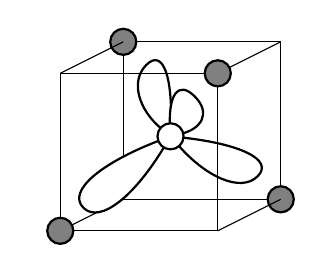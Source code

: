 \begingroup
\usetikzlibrary{patterns}
\tikzset{
  orbital/.style={
      fill=white,draw=black,thick,
  },
  neighbor/.style={
      fill=gray,draw=black,thick,
  },
}
\begin{tikzpicture}
\newlength\scale
\setlength\scale{1cm}
\begin{scope}[x={(1\scale,0\scale)},y={(0.4\scale,0.2\scale)},z={(0\scale,1\scale)}]
\draw (-1,+1,-1) -- (+1,+1,-1) -- (+1,+1,+1) -- (-1,+1,+1) -- cycle;
\node[circle,neighbor] at (+1.0,+1.0,-1.0) {};
\node[circle,neighbor] at (-1.0,+1.0,+1.0) {};
\draw (-1,+1,-1) -- (-1,-1,-1);
\draw (+1,+1,-1) -- (+1,-1,-1);
\draw (-1,+1,+1) -- (-1,-1,+1);
\draw (+1,+1,+1) -- (+1,-1,+1);
\node (A) at (0,0,0) {};
\begin{scope}[x={(0.707\scale,-0.707\scale)},y={(0.4\scale,0.2\scale)},z={(0.707\scale,0.707\scale)}]
\draw[orbital] (A) .. controls (+0.6,+0.6,-0.3) and (+1.0,+1.0,-0.3) .. (+1.0,+1.0,0.0) .. controls (+1.0,+1.0,0.3) and (+0.6,+0.6,0.3) .. (A);
\draw[orbital] (A) .. controls (-0.6,+0.6,-0.3) and (-1.0,+1.0,-0.3) .. (-1.0,+1.0,0.0) .. controls (-1.0,+1.0,0.3) and (-0.6,+0.6,0.3) .. (A);
\end{scope}
\begin{scope}[x={(0.707\scale,0.707\scale)},y={(0.4\scale,0.2\scale)},z={(0.707\scale,-0.707\scale)}]
\draw[orbital] (A) .. controls (-0.6,-0.6,-0.3) and (-1.0,-1.0,-0.3) .. (-1.0,-1.0,0.0) .. controls (-1.0,-1.0,0.3) and (-0.6,-0.6,0.3) .. (A);
\draw[orbital] (A) .. controls (+0.6,-0.6,-0.3) and (+1.0,-1.0,-0.3) .. (+1.0,-1.0,0.0) .. controls (+1.0,-1.0,0.3) and (+0.6,-0.6,0.3) .. (A);
\end{scope}
\node[orbital,circle] at (A) {};
\draw (-1,-1,-1) -- (+1,-1,-1) -- (+1,-1,+1) -- (-1,-1,+1) -- cycle;
\node[circle,neighbor] at (+1.0,-1.0,+1.0) {};
\node[circle,neighbor] at (-1.0,-1.0,-1.0) {};
\end{scope}
\end{tikzpicture}
\endgroup
